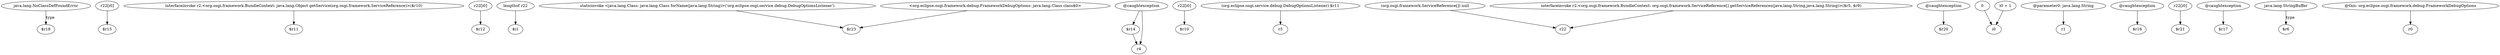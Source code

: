 digraph g {
0[label="java.lang.NoClassDefFoundError"]
1[label="$r18"]
0->1[label="type"]
2[label="r22[i0]"]
3[label="$r15"]
2->3[label=""]
4[label="interfaceinvoke r2.<org.osgi.framework.BundleContext: java.lang.Object getService(org.osgi.framework.ServiceReference)>($r10)"]
5[label="$r11"]
4->5[label=""]
6[label="r22[i0]"]
7[label="$r12"]
6->7[label=""]
8[label="lengthof r22"]
9[label="$i1"]
8->9[label=""]
10[label="staticinvoke <java.lang.Class: java.lang.Class forName(java.lang.String)>('org.eclipse.osgi.service.debug.DebugOptionsListener')"]
11[label="$r23"]
10->11[label=""]
12[label="@caughtexception"]
13[label="$r14"]
12->13[label=""]
14[label="r22[i0]"]
15[label="$r10"]
14->15[label=""]
16[label="r4"]
13->16[label=""]
17[label="(org.eclipse.osgi.service.debug.DebugOptionsListener) $r11"]
18[label="r3"]
17->18[label=""]
19[label="(org.osgi.framework.ServiceReference[]) null"]
20[label="r22"]
19->20[label=""]
21[label="@caughtexception"]
22[label="$r20"]
21->22[label=""]
23[label="0"]
24[label="i0"]
23->24[label=""]
25[label="@parameter0: java.lang.String"]
26[label="r1"]
25->26[label=""]
27[label="@caughtexception"]
28[label="$r16"]
27->28[label=""]
29[label="interfaceinvoke r2.<org.osgi.framework.BundleContext: org.osgi.framework.ServiceReference[] getServiceReferences(java.lang.String,java.lang.String)>($r5, $r9)"]
29->20[label=""]
30[label="r22[i0]"]
31[label="$r21"]
30->31[label=""]
12->16[label=""]
32[label="@caughtexception"]
33[label="$r17"]
32->33[label=""]
34[label="<org.eclipse.osgi.framework.debug.FrameworkDebugOptions: java.lang.Class class$0>"]
34->11[label=""]
35[label="java.lang.StringBuffer"]
36[label="$r6"]
35->36[label="type"]
37[label="i0 + 1"]
37->24[label=""]
38[label="@this: org.eclipse.osgi.framework.debug.FrameworkDebugOptions"]
39[label="r0"]
38->39[label=""]
}